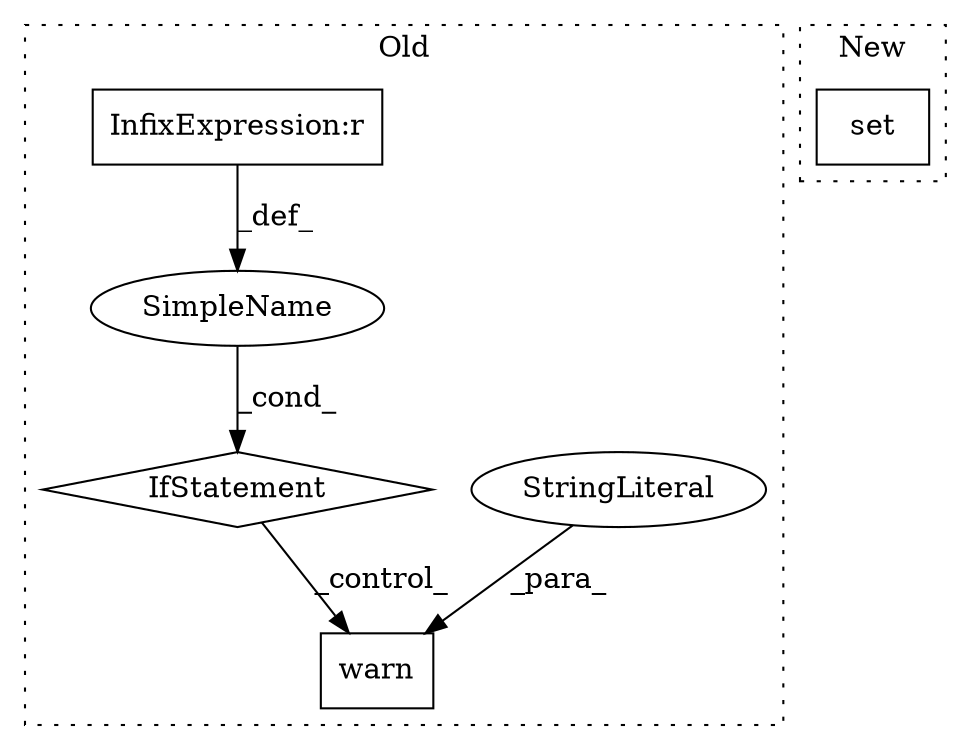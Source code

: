 digraph G {
subgraph cluster0 {
1 [label="warn" a="32" s="2258,2333" l="5,1" shape="box"];
3 [label="StringLiteral" a="45" s="2263" l="70" shape="ellipse"];
4 [label="IfStatement" a="25" s="2228,2246" l="4,2" shape="diamond"];
5 [label="SimpleName" a="42" s="" l="" shape="ellipse"];
6 [label="InfixExpression:r" a="27" s="2241" l="4" shape="box"];
label = "Old";
style="dotted";
}
subgraph cluster1 {
2 [label="set" a="32" s="3541,3550" l="4,1" shape="box"];
label = "New";
style="dotted";
}
3 -> 1 [label="_para_"];
4 -> 1 [label="_control_"];
5 -> 4 [label="_cond_"];
6 -> 5 [label="_def_"];
}